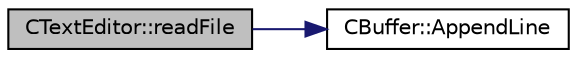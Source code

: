 digraph "CTextEditor::readFile"
{
 // LATEX_PDF_SIZE
  edge [fontname="Helvetica",fontsize="10",labelfontname="Helvetica",labelfontsize="10"];
  node [fontname="Helvetica",fontsize="10",shape=record];
  rankdir="LR";
  Node1 [label="CTextEditor::readFile",height=0.2,width=0.4,color="black", fillcolor="grey75", style="filled", fontcolor="black",tooltip="Reads a file and stores it in buffer."];
  Node1 -> Node2 [color="midnightblue",fontsize="10",style="solid",fontname="Helvetica"];
  Node2 [label="CBuffer::AppendLine",height=0.2,width=0.4,color="black", fillcolor="white", style="filled",URL="$classCBuffer.html#a780fbe80988813dc783dc6f68418ccb4",tooltip="Appens a line to the end of the buffer (vector lines)."];
}
